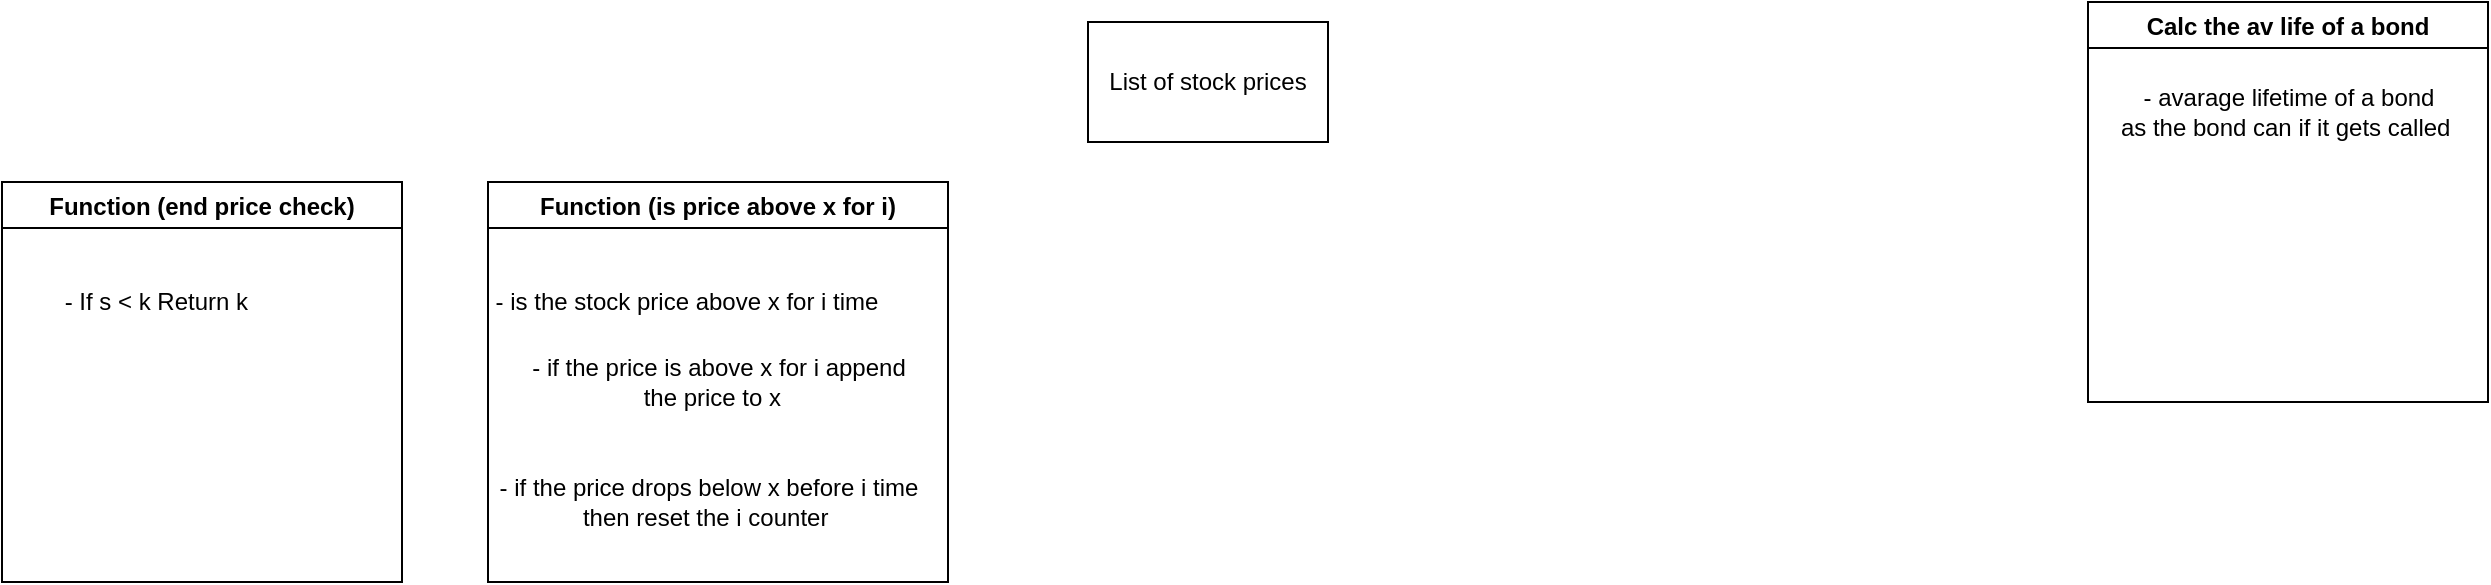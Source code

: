 <mxfile>
    <diagram id="HbK-ZSRsort6HVWAc9ED" name="Page-1">
        <mxGraphModel dx="2585" dy="1063" grid="1" gridSize="10" guides="1" tooltips="1" connect="1" arrows="1" fold="1" page="1" pageScale="1" pageWidth="827" pageHeight="1169" math="0" shadow="0">
            <root>
                <mxCell id="0"/>
                <mxCell id="1" parent="0"/>
                <mxCell id="2" value="List of stock prices" style="rounded=0;whiteSpace=wrap;html=1;" parent="1" vertex="1">
                    <mxGeometry x="30" y="20" width="120" height="60" as="geometry"/>
                </mxCell>
                <mxCell id="3" value="Function (is price above x for i)" style="swimlane;" parent="1" vertex="1">
                    <mxGeometry x="-270" y="100" width="230" height="200" as="geometry">
                        <mxRectangle x="150" y="20" width="210" height="23" as="alternateBounds"/>
                    </mxGeometry>
                </mxCell>
                <mxCell id="4" value="- is the stock price above x for i time" style="text;html=1;align=center;verticalAlign=middle;resizable=0;points=[];autosize=1;strokeColor=none;fillColor=none;" parent="3" vertex="1">
                    <mxGeometry x="-6" y="50" width="210" height="20" as="geometry"/>
                </mxCell>
                <mxCell id="6" value="- if the price drops below x before i time&lt;br&gt;then reset the i counter&amp;nbsp;" style="text;html=1;align=center;verticalAlign=middle;resizable=0;points=[];autosize=1;strokeColor=none;fillColor=none;" parent="3" vertex="1">
                    <mxGeometry y="145" width="220" height="30" as="geometry"/>
                </mxCell>
                <mxCell id="5" value="- if the price is above x for i append &lt;br&gt;the price to x&amp;nbsp;&amp;nbsp;" style="text;html=1;align=center;verticalAlign=middle;resizable=0;points=[];autosize=1;strokeColor=none;fillColor=none;" parent="3" vertex="1">
                    <mxGeometry x="15" y="85" width="200" height="30" as="geometry"/>
                </mxCell>
                <mxCell id="7" value="Function (end price check)" style="swimlane;" parent="1" vertex="1">
                    <mxGeometry x="-513" y="100" width="200" height="200" as="geometry">
                        <mxRectangle x="150" y="50" width="190" height="23" as="alternateBounds"/>
                    </mxGeometry>
                </mxCell>
                <mxCell id="8" value="- If s &amp;lt; k Return k&amp;nbsp;&amp;nbsp;" style="text;html=1;align=center;verticalAlign=middle;resizable=0;points=[];autosize=1;strokeColor=none;fillColor=none;" parent="7" vertex="1">
                    <mxGeometry x="25" y="50" width="110" height="20" as="geometry"/>
                </mxCell>
                <mxCell id="10" value="Calc the av life of a bond" style="swimlane;" parent="1" vertex="1">
                    <mxGeometry x="530" y="10" width="200" height="200" as="geometry"/>
                </mxCell>
                <mxCell id="11" value="- avarage lifetime of a bond&lt;br&gt;as the bond can if it gets called&amp;nbsp;" style="text;html=1;align=center;verticalAlign=middle;resizable=0;points=[];autosize=1;strokeColor=none;fillColor=none;" parent="10" vertex="1">
                    <mxGeometry x="10" y="40" width="180" height="30" as="geometry"/>
                </mxCell>
            </root>
        </mxGraphModel>
    </diagram>
</mxfile>